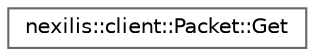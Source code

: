 digraph "Graphical Class Hierarchy"
{
 // LATEX_PDF_SIZE
  bgcolor="transparent";
  edge [fontname=Helvetica,fontsize=10,labelfontname=Helvetica,labelfontsize=10];
  node [fontname=Helvetica,fontsize=10,shape=box,height=0.2,width=0.4];
  rankdir="LR";
  Node0 [id="Node000000",label="nexilis::client::Packet::Get",height=0.2,width=0.4,color="grey40", fillcolor="white", style="filled",URL="$dd/da2/classnexilis_1_1client_1_1Packet_1_1Get.html",tooltip=" "];
}
